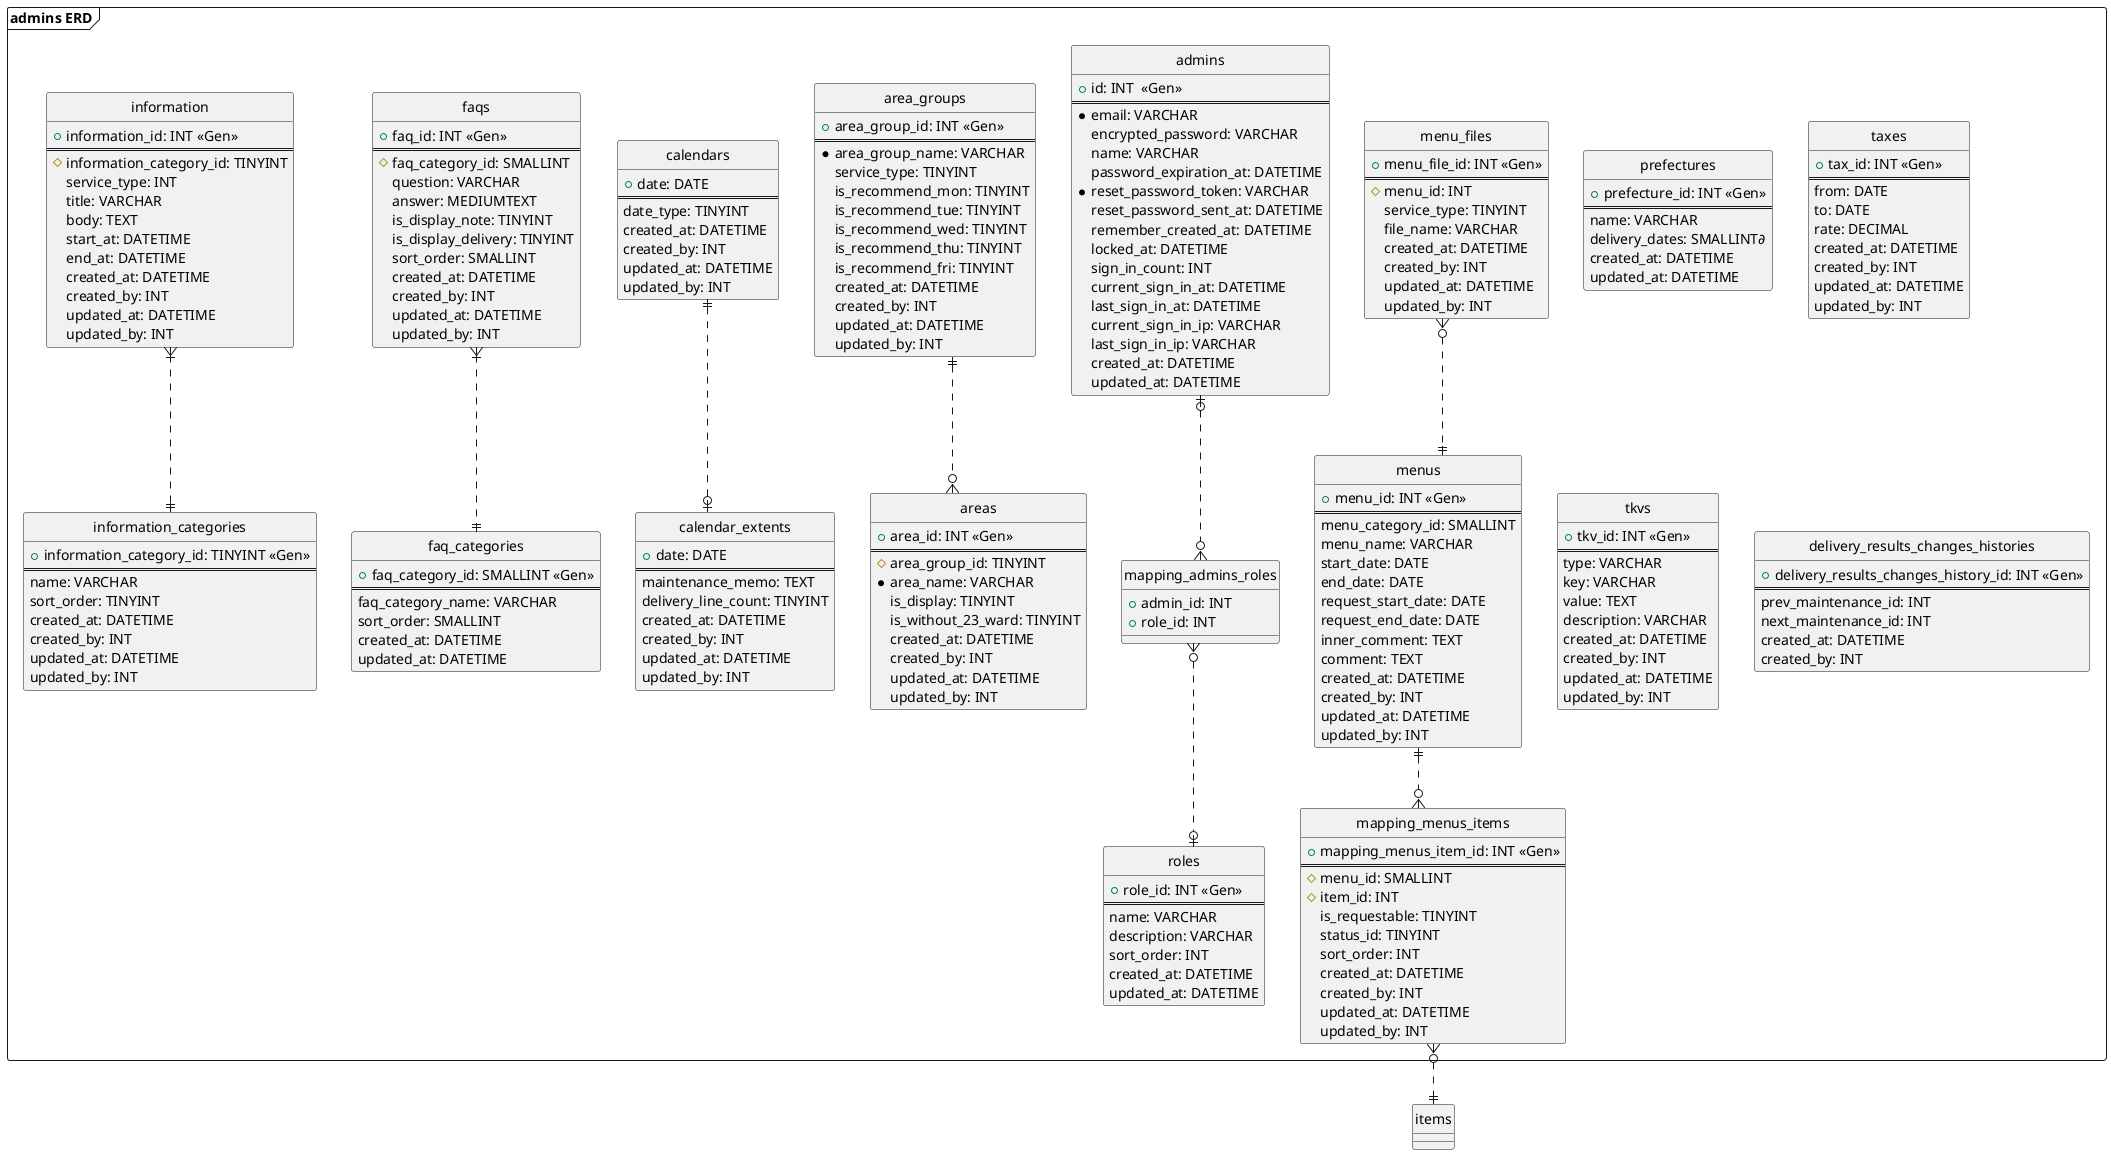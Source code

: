 @startuml subsystem-admin

' hide the spot
hide circle

' avoid problems with angled crows feet
skinparam linetype ortho

frame "admins ERD" {
  entity "admins" {
    + id: INT  <<Gen>>
    ==
    * email: VARCHAR
    encrypted_password: VARCHAR
    name: VARCHAR
    password_expiration_at: DATETIME
    *reset_password_token: VARCHAR
    reset_password_sent_at: DATETIME
    remember_created_at: DATETIME
    locked_at: DATETIME
    sign_in_count: INT
    current_sign_in_at: DATETIME
    last_sign_in_at: DATETIME
    current_sign_in_ip: VARCHAR
    last_sign_in_ip: VARCHAR
    created_at: DATETIME
    updated_at: DATETIME
  }
  entity "mapping_admins_roles" {
    + admin_id: INT
    + role_id: INT
  }
  entity "roles" {
    + role_id: INT <<Gen>>
    ==
    name: VARCHAR
    description: VARCHAR
    sort_order: INT
    created_at: DATETIME
    updated_at: DATETIME
  }
  entity "area_groups" {
    + area_group_id: INT <<Gen>>
    ==
    * area_group_name: VARCHAR
    service_type: TINYINT
    is_recommend_mon: TINYINT
    is_recommend_tue: TINYINT
    is_recommend_wed: TINYINT
    is_recommend_thu: TINYINT
    is_recommend_fri: TINYINT
    created_at: DATETIME
    created_by: INT
    updated_at: DATETIME
    updated_by: INT
  }
  entity "areas" {
    + area_id: INT <<Gen>>
    ==
    # area_group_id: TINYINT
    * area_name: VARCHAR
    is_display: TINYINT
    is_without_23_ward: TINYINT
    created_at: DATETIME
    created_by: INT
    updated_at: DATETIME
    updated_by: INT
  }
  entity "calendar_extents" {
    + date: DATE
    ==
    maintenance_memo: TEXT
    delivery_line_count: TINYINT
    created_at: DATETIME
    created_by: INT
    updated_at: DATETIME
    updated_by: INT
  }
  entity "calendars" {
    + date: DATE
    ==
    date_type: TINYINT
    created_at: DATETIME
    created_by: INT
    updated_at: DATETIME
    updated_by: INT
  }
  entity "faq_categories" {
    + faq_category_id: SMALLINT <<Gen>>
    ==
    faq_category_name: VARCHAR
    sort_order: SMALLINT
    created_at: DATETIME
    updated_at: DATETIME
  }
  entity "faqs" {
    + faq_id: INT <<Gen>>
    ==
    # faq_category_id: SMALLINT
    question: VARCHAR
    answer: MEDIUMTEXT
    is_display_note: TINYINT
    is_display_delivery: TINYINT
    sort_order: SMALLINT
    created_at: DATETIME
    created_by: INT
    updated_at: DATETIME
    updated_by: INT
  }
  entity "information" {
    + information_id: INT <<Gen>>
    ==
    # information_category_id: TINYINT
    service_type: INT
    title: VARCHAR
    body: TEXT
    start_at: DATETIME
    end_at: DATETIME
    created_at: DATETIME
    created_by: INT
    updated_at: DATETIME
    updated_by: INT
  }
  entity "information_categories" {
    + information_category_id: TINYINT <<Gen>>
    ==
    name: VARCHAR
    sort_order: TINYINT
    created_at: DATETIME
    created_by: INT
    updated_at: DATETIME
    updated_by: INT
  }
  entity "menu_files" {
    + menu_file_id: INT <<Gen>>
    ==
    # menu_id: INT
    service_type: TINYINT
    file_name: VARCHAR
    created_at: DATETIME
    created_by: INT
    updated_at: DATETIME
    updated_by: INT
  }
  entity "menus" {
    + menu_id: INT <<Gen>>
    ==
    menu_category_id: SMALLINT
    menu_name: VARCHAR
    start_date: DATE
    end_date: DATE
    request_start_date: DATE
    request_end_date: DATE
    inner_comment: TEXT
    comment: TEXT
    created_at: DATETIME
    created_by: INT
    updated_at: DATETIME
    updated_by: INT
  }
  entity "mapping_menus_items" {
    + mapping_menus_item_id: INT <<Gen>>
    ==
    # menu_id: SMALLINT
    # item_id: INT
    is_requestable: TINYINT
    status_id: TINYINT
    sort_order: INT
    created_at: DATETIME
    created_by: INT
    updated_at: DATETIME
    updated_by: INT
  }
  entity "prefectures" {
    + prefecture_id: INT <<Gen>>
    ==
    name: VARCHAR
    delivery_dates: SMALLINT∂
    created_at: DATETIME
    updated_at: DATETIME
  }
  entity "taxes" {
    + tax_id: INT <<Gen>>
    ==
    from: DATE
    to: DATE
    rate: DECIMAL
    created_at: DATETIME
    created_by: INT
    updated_at: DATETIME
    updated_by: INT
  }
  entity "tkvs" {
    + tkv_id: INT <<Gen>>
    ==
    type: VARCHAR
    key: VARCHAR
    value: TEXT
    description: VARCHAR
    created_at: DATETIME
    created_by: INT
    updated_at: DATETIME
    updated_by: INT
  }
  entity "delivery_results_changes_histories" {
    + delivery_results_changes_history_id: INT <<Gen>>
    ==
    prev_maintenance_id: INT
    next_maintenance_id: INT
    created_at: DATETIME
    created_by: INT
  }
  admins |o.d.o{ mapping_admins_roles
  mapping_admins_roles }o..o| roles
  area_groups ||..o{ areas
  calendars ||..o| calendar_extents
  faqs }|..|| faq_categories
  information }|..|| information_categories
  menus ||.u.o{ menu_files
  menus ||.d.o{ mapping_menus_items
}

items ||.u.o{ mapping_menus_items
@enduml
